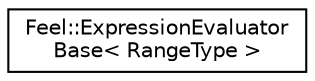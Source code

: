 digraph "Graphical Class Hierarchy"
{
 // LATEX_PDF_SIZE
  edge [fontname="Helvetica",fontsize="10",labelfontname="Helvetica",labelfontsize="10"];
  node [fontname="Helvetica",fontsize="10",shape=record];
  rankdir="LR";
  Node0 [label="Feel::ExpressionEvaluator\lBase\< RangeType \>",height=0.2,width=0.4,color="black", fillcolor="white", style="filled",URL="$classFeel_1_1ExpressionEvaluatorBase.html",tooltip=" "];
}

